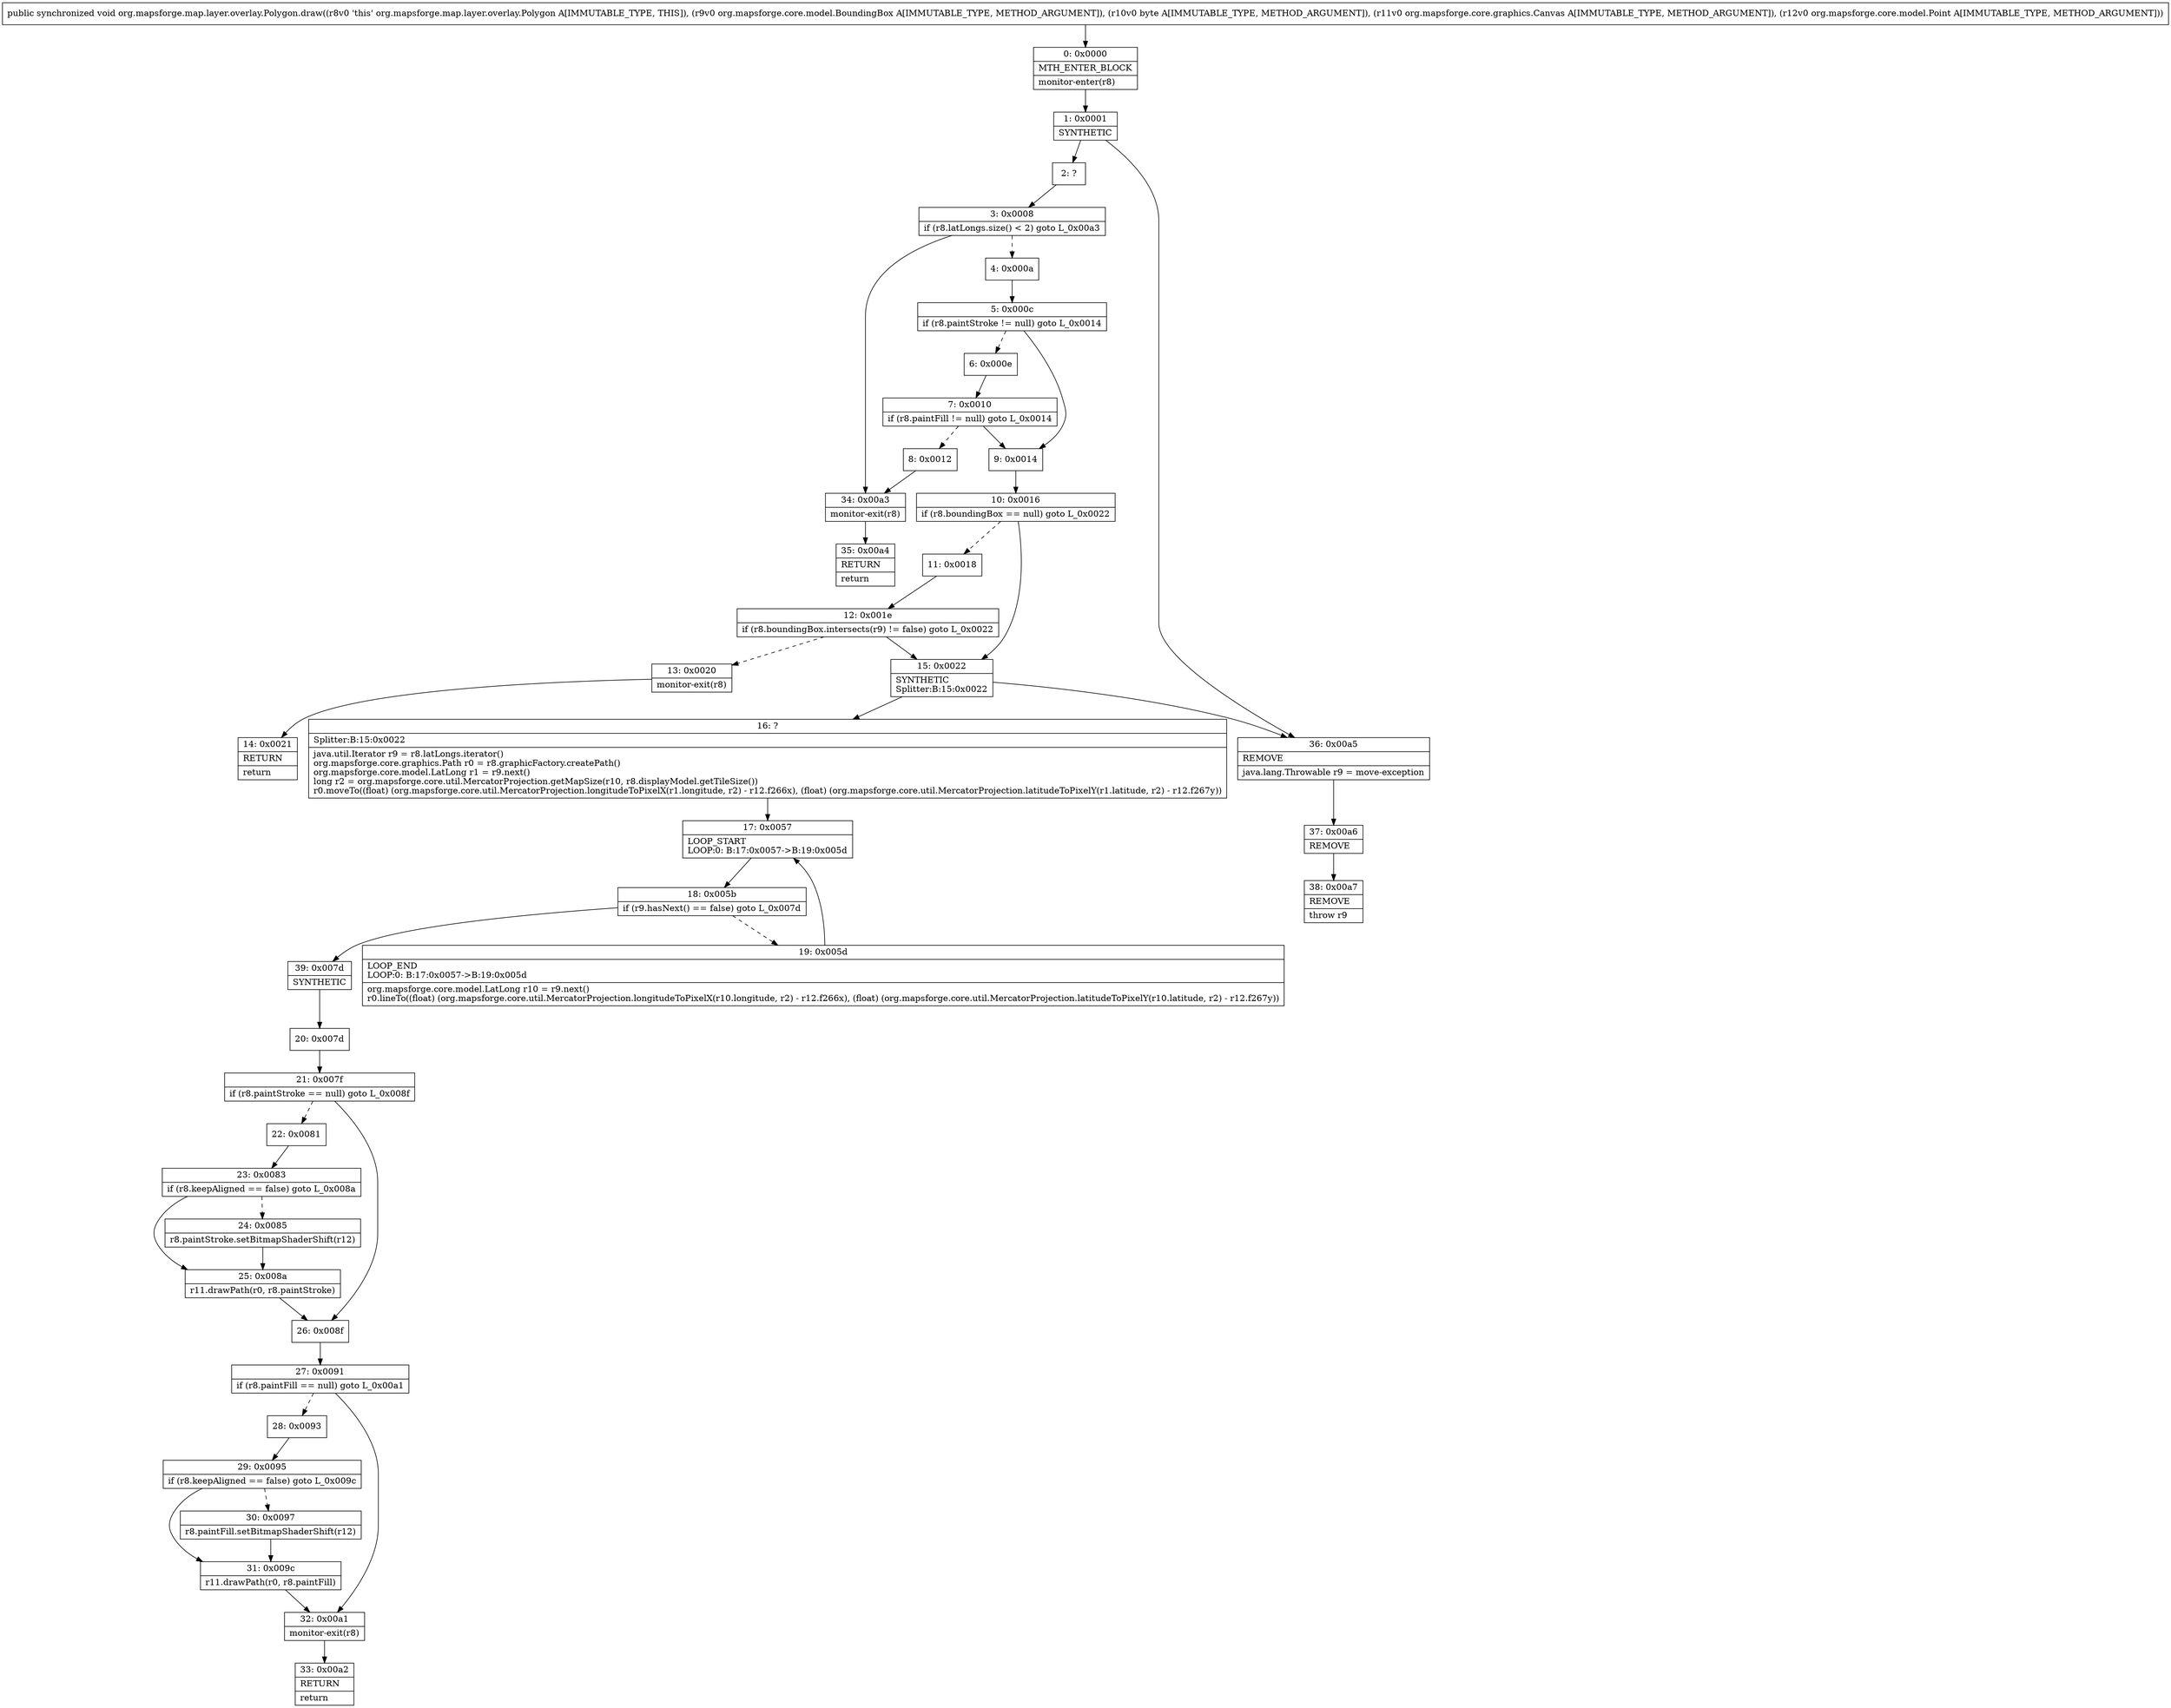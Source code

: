 digraph "CFG fororg.mapsforge.map.layer.overlay.Polygon.draw(Lorg\/mapsforge\/core\/model\/BoundingBox;BLorg\/mapsforge\/core\/graphics\/Canvas;Lorg\/mapsforge\/core\/model\/Point;)V" {
Node_0 [shape=record,label="{0\:\ 0x0000|MTH_ENTER_BLOCK\l|monitor\-enter(r8)\l}"];
Node_1 [shape=record,label="{1\:\ 0x0001|SYNTHETIC\l}"];
Node_2 [shape=record,label="{2\:\ ?}"];
Node_3 [shape=record,label="{3\:\ 0x0008|if (r8.latLongs.size() \< 2) goto L_0x00a3\l}"];
Node_4 [shape=record,label="{4\:\ 0x000a}"];
Node_5 [shape=record,label="{5\:\ 0x000c|if (r8.paintStroke != null) goto L_0x0014\l}"];
Node_6 [shape=record,label="{6\:\ 0x000e}"];
Node_7 [shape=record,label="{7\:\ 0x0010|if (r8.paintFill != null) goto L_0x0014\l}"];
Node_8 [shape=record,label="{8\:\ 0x0012}"];
Node_9 [shape=record,label="{9\:\ 0x0014}"];
Node_10 [shape=record,label="{10\:\ 0x0016|if (r8.boundingBox == null) goto L_0x0022\l}"];
Node_11 [shape=record,label="{11\:\ 0x0018}"];
Node_12 [shape=record,label="{12\:\ 0x001e|if (r8.boundingBox.intersects(r9) != false) goto L_0x0022\l}"];
Node_13 [shape=record,label="{13\:\ 0x0020|monitor\-exit(r8)\l}"];
Node_14 [shape=record,label="{14\:\ 0x0021|RETURN\l|return\l}"];
Node_15 [shape=record,label="{15\:\ 0x0022|SYNTHETIC\lSplitter:B:15:0x0022\l}"];
Node_16 [shape=record,label="{16\:\ ?|Splitter:B:15:0x0022\l|java.util.Iterator r9 = r8.latLongs.iterator()\lorg.mapsforge.core.graphics.Path r0 = r8.graphicFactory.createPath()\lorg.mapsforge.core.model.LatLong r1 = r9.next()\llong r2 = org.mapsforge.core.util.MercatorProjection.getMapSize(r10, r8.displayModel.getTileSize())\lr0.moveTo((float) (org.mapsforge.core.util.MercatorProjection.longitudeToPixelX(r1.longitude, r2) \- r12.f266x), (float) (org.mapsforge.core.util.MercatorProjection.latitudeToPixelY(r1.latitude, r2) \- r12.f267y))\l}"];
Node_17 [shape=record,label="{17\:\ 0x0057|LOOP_START\lLOOP:0: B:17:0x0057\-\>B:19:0x005d\l}"];
Node_18 [shape=record,label="{18\:\ 0x005b|if (r9.hasNext() == false) goto L_0x007d\l}"];
Node_19 [shape=record,label="{19\:\ 0x005d|LOOP_END\lLOOP:0: B:17:0x0057\-\>B:19:0x005d\l|org.mapsforge.core.model.LatLong r10 = r9.next()\lr0.lineTo((float) (org.mapsforge.core.util.MercatorProjection.longitudeToPixelX(r10.longitude, r2) \- r12.f266x), (float) (org.mapsforge.core.util.MercatorProjection.latitudeToPixelY(r10.latitude, r2) \- r12.f267y))\l}"];
Node_20 [shape=record,label="{20\:\ 0x007d}"];
Node_21 [shape=record,label="{21\:\ 0x007f|if (r8.paintStroke == null) goto L_0x008f\l}"];
Node_22 [shape=record,label="{22\:\ 0x0081}"];
Node_23 [shape=record,label="{23\:\ 0x0083|if (r8.keepAligned == false) goto L_0x008a\l}"];
Node_24 [shape=record,label="{24\:\ 0x0085|r8.paintStroke.setBitmapShaderShift(r12)\l}"];
Node_25 [shape=record,label="{25\:\ 0x008a|r11.drawPath(r0, r8.paintStroke)\l}"];
Node_26 [shape=record,label="{26\:\ 0x008f}"];
Node_27 [shape=record,label="{27\:\ 0x0091|if (r8.paintFill == null) goto L_0x00a1\l}"];
Node_28 [shape=record,label="{28\:\ 0x0093}"];
Node_29 [shape=record,label="{29\:\ 0x0095|if (r8.keepAligned == false) goto L_0x009c\l}"];
Node_30 [shape=record,label="{30\:\ 0x0097|r8.paintFill.setBitmapShaderShift(r12)\l}"];
Node_31 [shape=record,label="{31\:\ 0x009c|r11.drawPath(r0, r8.paintFill)\l}"];
Node_32 [shape=record,label="{32\:\ 0x00a1|monitor\-exit(r8)\l}"];
Node_33 [shape=record,label="{33\:\ 0x00a2|RETURN\l|return\l}"];
Node_34 [shape=record,label="{34\:\ 0x00a3|monitor\-exit(r8)\l}"];
Node_35 [shape=record,label="{35\:\ 0x00a4|RETURN\l|return\l}"];
Node_36 [shape=record,label="{36\:\ 0x00a5|REMOVE\l|java.lang.Throwable r9 = move\-exception\l}"];
Node_37 [shape=record,label="{37\:\ 0x00a6|REMOVE\l}"];
Node_38 [shape=record,label="{38\:\ 0x00a7|REMOVE\l|throw r9\l}"];
Node_39 [shape=record,label="{39\:\ 0x007d|SYNTHETIC\l}"];
MethodNode[shape=record,label="{public synchronized void org.mapsforge.map.layer.overlay.Polygon.draw((r8v0 'this' org.mapsforge.map.layer.overlay.Polygon A[IMMUTABLE_TYPE, THIS]), (r9v0 org.mapsforge.core.model.BoundingBox A[IMMUTABLE_TYPE, METHOD_ARGUMENT]), (r10v0 byte A[IMMUTABLE_TYPE, METHOD_ARGUMENT]), (r11v0 org.mapsforge.core.graphics.Canvas A[IMMUTABLE_TYPE, METHOD_ARGUMENT]), (r12v0 org.mapsforge.core.model.Point A[IMMUTABLE_TYPE, METHOD_ARGUMENT])) }"];
MethodNode -> Node_0;
Node_0 -> Node_1;
Node_1 -> Node_2;
Node_1 -> Node_36;
Node_2 -> Node_3;
Node_3 -> Node_4[style=dashed];
Node_3 -> Node_34;
Node_4 -> Node_5;
Node_5 -> Node_6[style=dashed];
Node_5 -> Node_9;
Node_6 -> Node_7;
Node_7 -> Node_8[style=dashed];
Node_7 -> Node_9;
Node_8 -> Node_34;
Node_9 -> Node_10;
Node_10 -> Node_11[style=dashed];
Node_10 -> Node_15;
Node_11 -> Node_12;
Node_12 -> Node_13[style=dashed];
Node_12 -> Node_15;
Node_13 -> Node_14;
Node_15 -> Node_16;
Node_15 -> Node_36;
Node_16 -> Node_17;
Node_17 -> Node_18;
Node_18 -> Node_19[style=dashed];
Node_18 -> Node_39;
Node_19 -> Node_17;
Node_20 -> Node_21;
Node_21 -> Node_22[style=dashed];
Node_21 -> Node_26;
Node_22 -> Node_23;
Node_23 -> Node_24[style=dashed];
Node_23 -> Node_25;
Node_24 -> Node_25;
Node_25 -> Node_26;
Node_26 -> Node_27;
Node_27 -> Node_28[style=dashed];
Node_27 -> Node_32;
Node_28 -> Node_29;
Node_29 -> Node_30[style=dashed];
Node_29 -> Node_31;
Node_30 -> Node_31;
Node_31 -> Node_32;
Node_32 -> Node_33;
Node_34 -> Node_35;
Node_36 -> Node_37;
Node_37 -> Node_38;
Node_39 -> Node_20;
}

